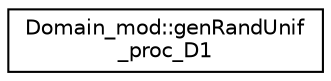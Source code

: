 digraph "Graphical Class Hierarchy"
{
 // LATEX_PDF_SIZE
  edge [fontname="Helvetica",fontsize="10",labelfontname="Helvetica",labelfontsize="10"];
  node [fontname="Helvetica",fontsize="10",shape=record];
  rankdir="LR";
  Node0 [label="Domain_mod::genRandUnif\l_proc_D1",height=0.2,width=0.4,color="black", fillcolor="white", style="filled",URL="$interfaceDomain__mod_1_1genRandUnif__proc__D1.html",tooltip=" "];
}
